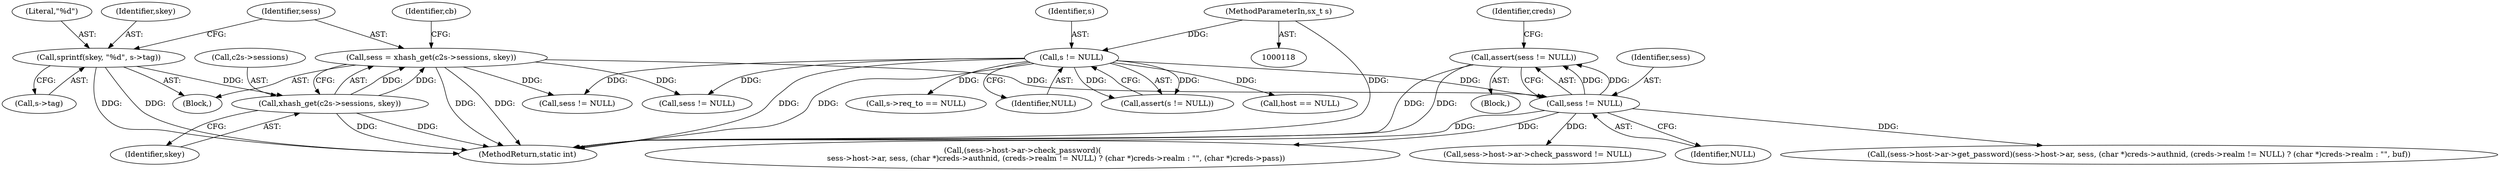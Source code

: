 digraph "0_jabberd2_8416ae54ecefa670534f27a31db71d048b9c7f16@API" {
"1000307" [label="(Call,assert(sess != NULL))"];
"1000308" [label="(Call,sess != NULL)"];
"1000158" [label="(Call,sess = xhash_get(c2s->sessions, skey))"];
"1000160" [label="(Call,xhash_get(c2s->sessions, skey))"];
"1000152" [label="(Call,sprintf(skey, \"%d\", s->tag))"];
"1000149" [label="(Call,s != NULL)"];
"1000122" [label="(MethodParameterIn,sx_t s)"];
"1000312" [label="(Identifier,creds)"];
"1000170" [label="(Call,s->req_to == NULL)"];
"1000151" [label="(Identifier,NULL)"];
"1000326" [label="(Call,sess->host->ar->check_password != NULL)"];
"1000155" [label="(Call,s->tag)"];
"1000158" [label="(Call,sess = xhash_get(c2s->sessions, skey))"];
"1000148" [label="(Call,assert(s != NULL))"];
"1000159" [label="(Identifier,sess)"];
"1000124" [label="(Block,)"];
"1000310" [label="(Identifier,NULL)"];
"1000634" [label="(Call,host == NULL)"];
"1000152" [label="(Call,sprintf(skey, \"%d\", s->tag))"];
"1000309" [label="(Identifier,sess)"];
"1000166" [label="(Identifier,cb)"];
"1000154" [label="(Literal,\"%d\")"];
"1000429" [label="(Call,sess != NULL)"];
"1000308" [label="(Call,sess != NULL)"];
"1000164" [label="(Identifier,skey)"];
"1000161" [label="(Call,c2s->sessions)"];
"1000386" [label="(Call,(sess->host->ar->get_password)(sess->host->ar, sess, (char *)creds->authnid, (creds->realm != NULL) ? (char *)creds->realm : \"\", buf))"];
"1000150" [label="(Identifier,s)"];
"1000122" [label="(MethodParameterIn,sx_t s)"];
"1000167" [label="(Block,)"];
"1000307" [label="(Call,assert(sess != NULL))"];
"1000160" [label="(Call,xhash_get(c2s->sessions, skey))"];
"1000153" [label="(Identifier,skey)"];
"1000338" [label="(Call,(sess->host->ar->check_password)(\n                            sess->host->ar, sess, (char *)creds->authnid, (creds->realm != NULL) ? (char *)creds->realm : \"\", (char *)creds->pass))"];
"1000149" [label="(Call,s != NULL)"];
"1000766" [label="(MethodReturn,static int)"];
"1000244" [label="(Call,sess != NULL)"];
"1000307" -> "1000167"  [label="AST: "];
"1000307" -> "1000308"  [label="CFG: "];
"1000308" -> "1000307"  [label="AST: "];
"1000312" -> "1000307"  [label="CFG: "];
"1000307" -> "1000766"  [label="DDG: "];
"1000307" -> "1000766"  [label="DDG: "];
"1000308" -> "1000307"  [label="DDG: "];
"1000308" -> "1000307"  [label="DDG: "];
"1000308" -> "1000310"  [label="CFG: "];
"1000309" -> "1000308"  [label="AST: "];
"1000310" -> "1000308"  [label="AST: "];
"1000308" -> "1000766"  [label="DDG: "];
"1000158" -> "1000308"  [label="DDG: "];
"1000149" -> "1000308"  [label="DDG: "];
"1000308" -> "1000326"  [label="DDG: "];
"1000308" -> "1000338"  [label="DDG: "];
"1000308" -> "1000386"  [label="DDG: "];
"1000158" -> "1000124"  [label="AST: "];
"1000158" -> "1000160"  [label="CFG: "];
"1000159" -> "1000158"  [label="AST: "];
"1000160" -> "1000158"  [label="AST: "];
"1000166" -> "1000158"  [label="CFG: "];
"1000158" -> "1000766"  [label="DDG: "];
"1000158" -> "1000766"  [label="DDG: "];
"1000160" -> "1000158"  [label="DDG: "];
"1000160" -> "1000158"  [label="DDG: "];
"1000158" -> "1000244"  [label="DDG: "];
"1000158" -> "1000429"  [label="DDG: "];
"1000160" -> "1000164"  [label="CFG: "];
"1000161" -> "1000160"  [label="AST: "];
"1000164" -> "1000160"  [label="AST: "];
"1000160" -> "1000766"  [label="DDG: "];
"1000160" -> "1000766"  [label="DDG: "];
"1000152" -> "1000160"  [label="DDG: "];
"1000152" -> "1000124"  [label="AST: "];
"1000152" -> "1000155"  [label="CFG: "];
"1000153" -> "1000152"  [label="AST: "];
"1000154" -> "1000152"  [label="AST: "];
"1000155" -> "1000152"  [label="AST: "];
"1000159" -> "1000152"  [label="CFG: "];
"1000152" -> "1000766"  [label="DDG: "];
"1000152" -> "1000766"  [label="DDG: "];
"1000149" -> "1000148"  [label="AST: "];
"1000149" -> "1000151"  [label="CFG: "];
"1000150" -> "1000149"  [label="AST: "];
"1000151" -> "1000149"  [label="AST: "];
"1000148" -> "1000149"  [label="CFG: "];
"1000149" -> "1000766"  [label="DDG: "];
"1000149" -> "1000766"  [label="DDG: "];
"1000149" -> "1000148"  [label="DDG: "];
"1000149" -> "1000148"  [label="DDG: "];
"1000122" -> "1000149"  [label="DDG: "];
"1000149" -> "1000170"  [label="DDG: "];
"1000149" -> "1000244"  [label="DDG: "];
"1000149" -> "1000429"  [label="DDG: "];
"1000149" -> "1000634"  [label="DDG: "];
"1000122" -> "1000118"  [label="AST: "];
"1000122" -> "1000766"  [label="DDG: "];
}
